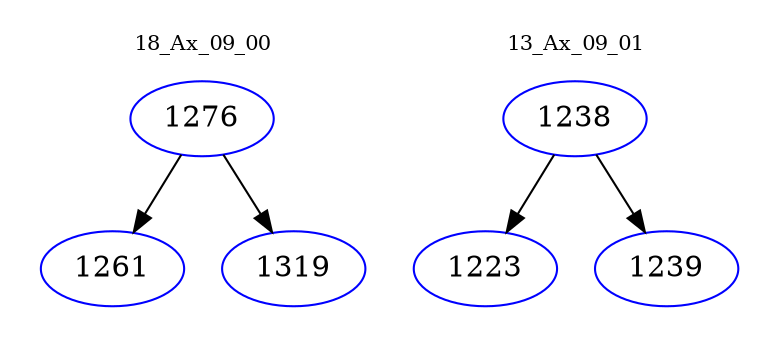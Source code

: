 digraph{
subgraph cluster_0 {
color = white
label = "18_Ax_09_00";
fontsize=10;
T0_1276 [label="1276", color="blue"]
T0_1276 -> T0_1261 [color="black"]
T0_1261 [label="1261", color="blue"]
T0_1276 -> T0_1319 [color="black"]
T0_1319 [label="1319", color="blue"]
}
subgraph cluster_1 {
color = white
label = "13_Ax_09_01";
fontsize=10;
T1_1238 [label="1238", color="blue"]
T1_1238 -> T1_1223 [color="black"]
T1_1223 [label="1223", color="blue"]
T1_1238 -> T1_1239 [color="black"]
T1_1239 [label="1239", color="blue"]
}
}
